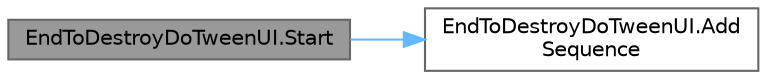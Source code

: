 digraph "EndToDestroyDoTweenUI.Start"
{
 // LATEX_PDF_SIZE
  bgcolor="transparent";
  edge [fontname=Helvetica,fontsize=10,labelfontname=Helvetica,labelfontsize=10];
  node [fontname=Helvetica,fontsize=10,shape=box,height=0.2,width=0.4];
  rankdir="LR";
  Node1 [id="Node000001",label="EndToDestroyDoTweenUI.Start",height=0.2,width=0.4,color="gray40", fillcolor="grey60", style="filled", fontcolor="black",tooltip=" "];
  Node1 -> Node2 [id="edge1_Node000001_Node000002",color="steelblue1",style="solid",tooltip=" "];
  Node2 [id="Node000002",label="EndToDestroyDoTweenUI.Add\lSequence",height=0.2,width=0.4,color="grey40", fillcolor="white", style="filled",URL="$class_end_to_destroy_do_tween_u_i.html#ac882f9218c0acfdb7bca2b84b1e9d226",tooltip=" "];
}
